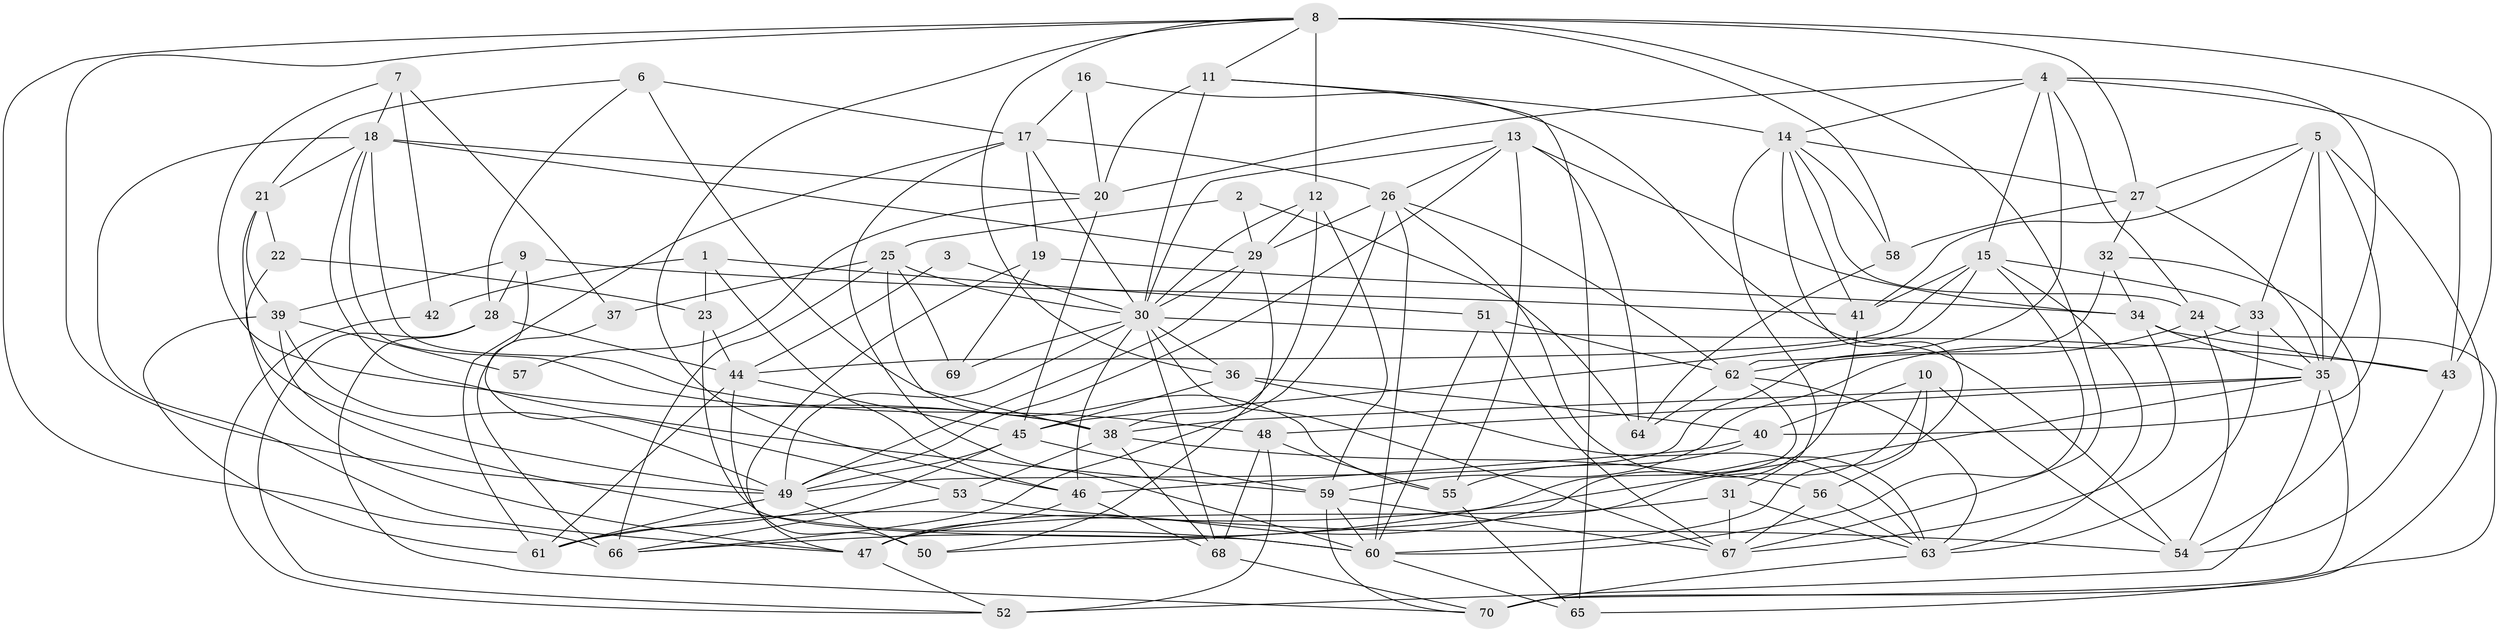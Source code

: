 // original degree distribution, {4: 0.30714285714285716, 2: 0.1, 5: 0.19285714285714287, 3: 0.2785714285714286, 6: 0.07857142857142857, 7: 0.04285714285714286}
// Generated by graph-tools (version 1.1) at 2025/02/03/09/25 03:02:01]
// undirected, 70 vertices, 195 edges
graph export_dot {
graph [start="1"]
  node [color=gray90,style=filled];
  1;
  2;
  3;
  4;
  5;
  6;
  7;
  8;
  9;
  10;
  11;
  12;
  13;
  14;
  15;
  16;
  17;
  18;
  19;
  20;
  21;
  22;
  23;
  24;
  25;
  26;
  27;
  28;
  29;
  30;
  31;
  32;
  33;
  34;
  35;
  36;
  37;
  38;
  39;
  40;
  41;
  42;
  43;
  44;
  45;
  46;
  47;
  48;
  49;
  50;
  51;
  52;
  53;
  54;
  55;
  56;
  57;
  58;
  59;
  60;
  61;
  62;
  63;
  64;
  65;
  66;
  67;
  68;
  69;
  70;
  1 -- 23 [weight=1.0];
  1 -- 42 [weight=1.0];
  1 -- 46 [weight=1.0];
  1 -- 51 [weight=1.0];
  2 -- 25 [weight=2.0];
  2 -- 29 [weight=1.0];
  2 -- 64 [weight=1.0];
  3 -- 30 [weight=2.0];
  3 -- 44 [weight=1.0];
  4 -- 14 [weight=1.0];
  4 -- 15 [weight=1.0];
  4 -- 20 [weight=2.0];
  4 -- 24 [weight=1.0];
  4 -- 35 [weight=1.0];
  4 -- 43 [weight=1.0];
  4 -- 62 [weight=1.0];
  5 -- 27 [weight=1.0];
  5 -- 33 [weight=1.0];
  5 -- 35 [weight=1.0];
  5 -- 40 [weight=1.0];
  5 -- 41 [weight=1.0];
  5 -- 70 [weight=1.0];
  6 -- 17 [weight=1.0];
  6 -- 21 [weight=1.0];
  6 -- 28 [weight=1.0];
  6 -- 55 [weight=1.0];
  7 -- 18 [weight=1.0];
  7 -- 37 [weight=1.0];
  7 -- 38 [weight=1.0];
  7 -- 42 [weight=1.0];
  8 -- 11 [weight=1.0];
  8 -- 12 [weight=1.0];
  8 -- 27 [weight=1.0];
  8 -- 36 [weight=1.0];
  8 -- 43 [weight=1.0];
  8 -- 46 [weight=1.0];
  8 -- 49 [weight=1.0];
  8 -- 58 [weight=2.0];
  8 -- 66 [weight=1.0];
  8 -- 67 [weight=1.0];
  9 -- 28 [weight=1.0];
  9 -- 39 [weight=1.0];
  9 -- 41 [weight=1.0];
  9 -- 53 [weight=1.0];
  10 -- 40 [weight=1.0];
  10 -- 50 [weight=1.0];
  10 -- 54 [weight=1.0];
  10 -- 56 [weight=1.0];
  11 -- 14 [weight=1.0];
  11 -- 20 [weight=1.0];
  11 -- 30 [weight=2.0];
  11 -- 65 [weight=1.0];
  12 -- 29 [weight=1.0];
  12 -- 30 [weight=1.0];
  12 -- 38 [weight=1.0];
  12 -- 59 [weight=1.0];
  13 -- 26 [weight=1.0];
  13 -- 30 [weight=1.0];
  13 -- 34 [weight=1.0];
  13 -- 49 [weight=1.0];
  13 -- 55 [weight=1.0];
  13 -- 64 [weight=1.0];
  14 -- 24 [weight=1.0];
  14 -- 27 [weight=1.0];
  14 -- 31 [weight=1.0];
  14 -- 41 [weight=2.0];
  14 -- 58 [weight=1.0];
  14 -- 60 [weight=1.0];
  15 -- 33 [weight=1.0];
  15 -- 41 [weight=1.0];
  15 -- 44 [weight=1.0];
  15 -- 45 [weight=1.0];
  15 -- 60 [weight=1.0];
  15 -- 63 [weight=1.0];
  16 -- 17 [weight=1.0];
  16 -- 20 [weight=1.0];
  16 -- 54 [weight=1.0];
  17 -- 19 [weight=1.0];
  17 -- 26 [weight=1.0];
  17 -- 30 [weight=1.0];
  17 -- 60 [weight=1.0];
  17 -- 61 [weight=1.0];
  18 -- 20 [weight=1.0];
  18 -- 21 [weight=1.0];
  18 -- 29 [weight=1.0];
  18 -- 38 [weight=1.0];
  18 -- 47 [weight=1.0];
  18 -- 48 [weight=1.0];
  18 -- 59 [weight=1.0];
  19 -- 34 [weight=1.0];
  19 -- 47 [weight=1.0];
  19 -- 69 [weight=1.0];
  20 -- 45 [weight=1.0];
  20 -- 57 [weight=1.0];
  21 -- 22 [weight=1.0];
  21 -- 39 [weight=1.0];
  21 -- 49 [weight=2.0];
  22 -- 23 [weight=1.0];
  22 -- 47 [weight=1.0];
  23 -- 44 [weight=1.0];
  23 -- 60 [weight=2.0];
  24 -- 54 [weight=1.0];
  24 -- 62 [weight=1.0];
  24 -- 65 [weight=1.0];
  25 -- 30 [weight=1.0];
  25 -- 37 [weight=1.0];
  25 -- 38 [weight=1.0];
  25 -- 66 [weight=1.0];
  25 -- 69 [weight=1.0];
  26 -- 29 [weight=1.0];
  26 -- 60 [weight=1.0];
  26 -- 62 [weight=1.0];
  26 -- 63 [weight=1.0];
  26 -- 66 [weight=1.0];
  27 -- 32 [weight=1.0];
  27 -- 35 [weight=1.0];
  27 -- 58 [weight=1.0];
  28 -- 44 [weight=2.0];
  28 -- 52 [weight=1.0];
  28 -- 70 [weight=1.0];
  29 -- 30 [weight=1.0];
  29 -- 49 [weight=1.0];
  29 -- 50 [weight=1.0];
  30 -- 36 [weight=1.0];
  30 -- 43 [weight=2.0];
  30 -- 46 [weight=1.0];
  30 -- 49 [weight=1.0];
  30 -- 67 [weight=1.0];
  30 -- 68 [weight=1.0];
  30 -- 69 [weight=1.0];
  31 -- 47 [weight=1.0];
  31 -- 63 [weight=1.0];
  31 -- 67 [weight=1.0];
  32 -- 34 [weight=1.0];
  32 -- 49 [weight=1.0];
  32 -- 54 [weight=1.0];
  33 -- 35 [weight=1.0];
  33 -- 59 [weight=1.0];
  33 -- 63 [weight=1.0];
  34 -- 35 [weight=1.0];
  34 -- 43 [weight=1.0];
  34 -- 67 [weight=1.0];
  35 -- 38 [weight=1.0];
  35 -- 48 [weight=1.0];
  35 -- 52 [weight=2.0];
  35 -- 61 [weight=1.0];
  35 -- 70 [weight=1.0];
  36 -- 40 [weight=1.0];
  36 -- 45 [weight=1.0];
  36 -- 63 [weight=1.0];
  37 -- 66 [weight=1.0];
  38 -- 53 [weight=1.0];
  38 -- 56 [weight=1.0];
  38 -- 68 [weight=1.0];
  39 -- 49 [weight=1.0];
  39 -- 57 [weight=1.0];
  39 -- 60 [weight=1.0];
  39 -- 61 [weight=1.0];
  40 -- 46 [weight=1.0];
  40 -- 55 [weight=1.0];
  41 -- 47 [weight=1.0];
  42 -- 52 [weight=1.0];
  43 -- 54 [weight=1.0];
  44 -- 45 [weight=1.0];
  44 -- 50 [weight=2.0];
  44 -- 61 [weight=1.0];
  45 -- 49 [weight=1.0];
  45 -- 59 [weight=1.0];
  45 -- 61 [weight=1.0];
  46 -- 47 [weight=1.0];
  46 -- 68 [weight=1.0];
  47 -- 52 [weight=1.0];
  48 -- 52 [weight=1.0];
  48 -- 55 [weight=1.0];
  48 -- 68 [weight=1.0];
  49 -- 50 [weight=1.0];
  49 -- 61 [weight=1.0];
  51 -- 60 [weight=1.0];
  51 -- 62 [weight=1.0];
  51 -- 67 [weight=1.0];
  53 -- 54 [weight=1.0];
  53 -- 66 [weight=1.0];
  55 -- 65 [weight=1.0];
  56 -- 63 [weight=1.0];
  56 -- 67 [weight=1.0];
  58 -- 64 [weight=1.0];
  59 -- 60 [weight=1.0];
  59 -- 67 [weight=1.0];
  59 -- 70 [weight=1.0];
  60 -- 65 [weight=1.0];
  62 -- 63 [weight=1.0];
  62 -- 64 [weight=1.0];
  62 -- 66 [weight=1.0];
  63 -- 70 [weight=1.0];
  68 -- 70 [weight=1.0];
}
